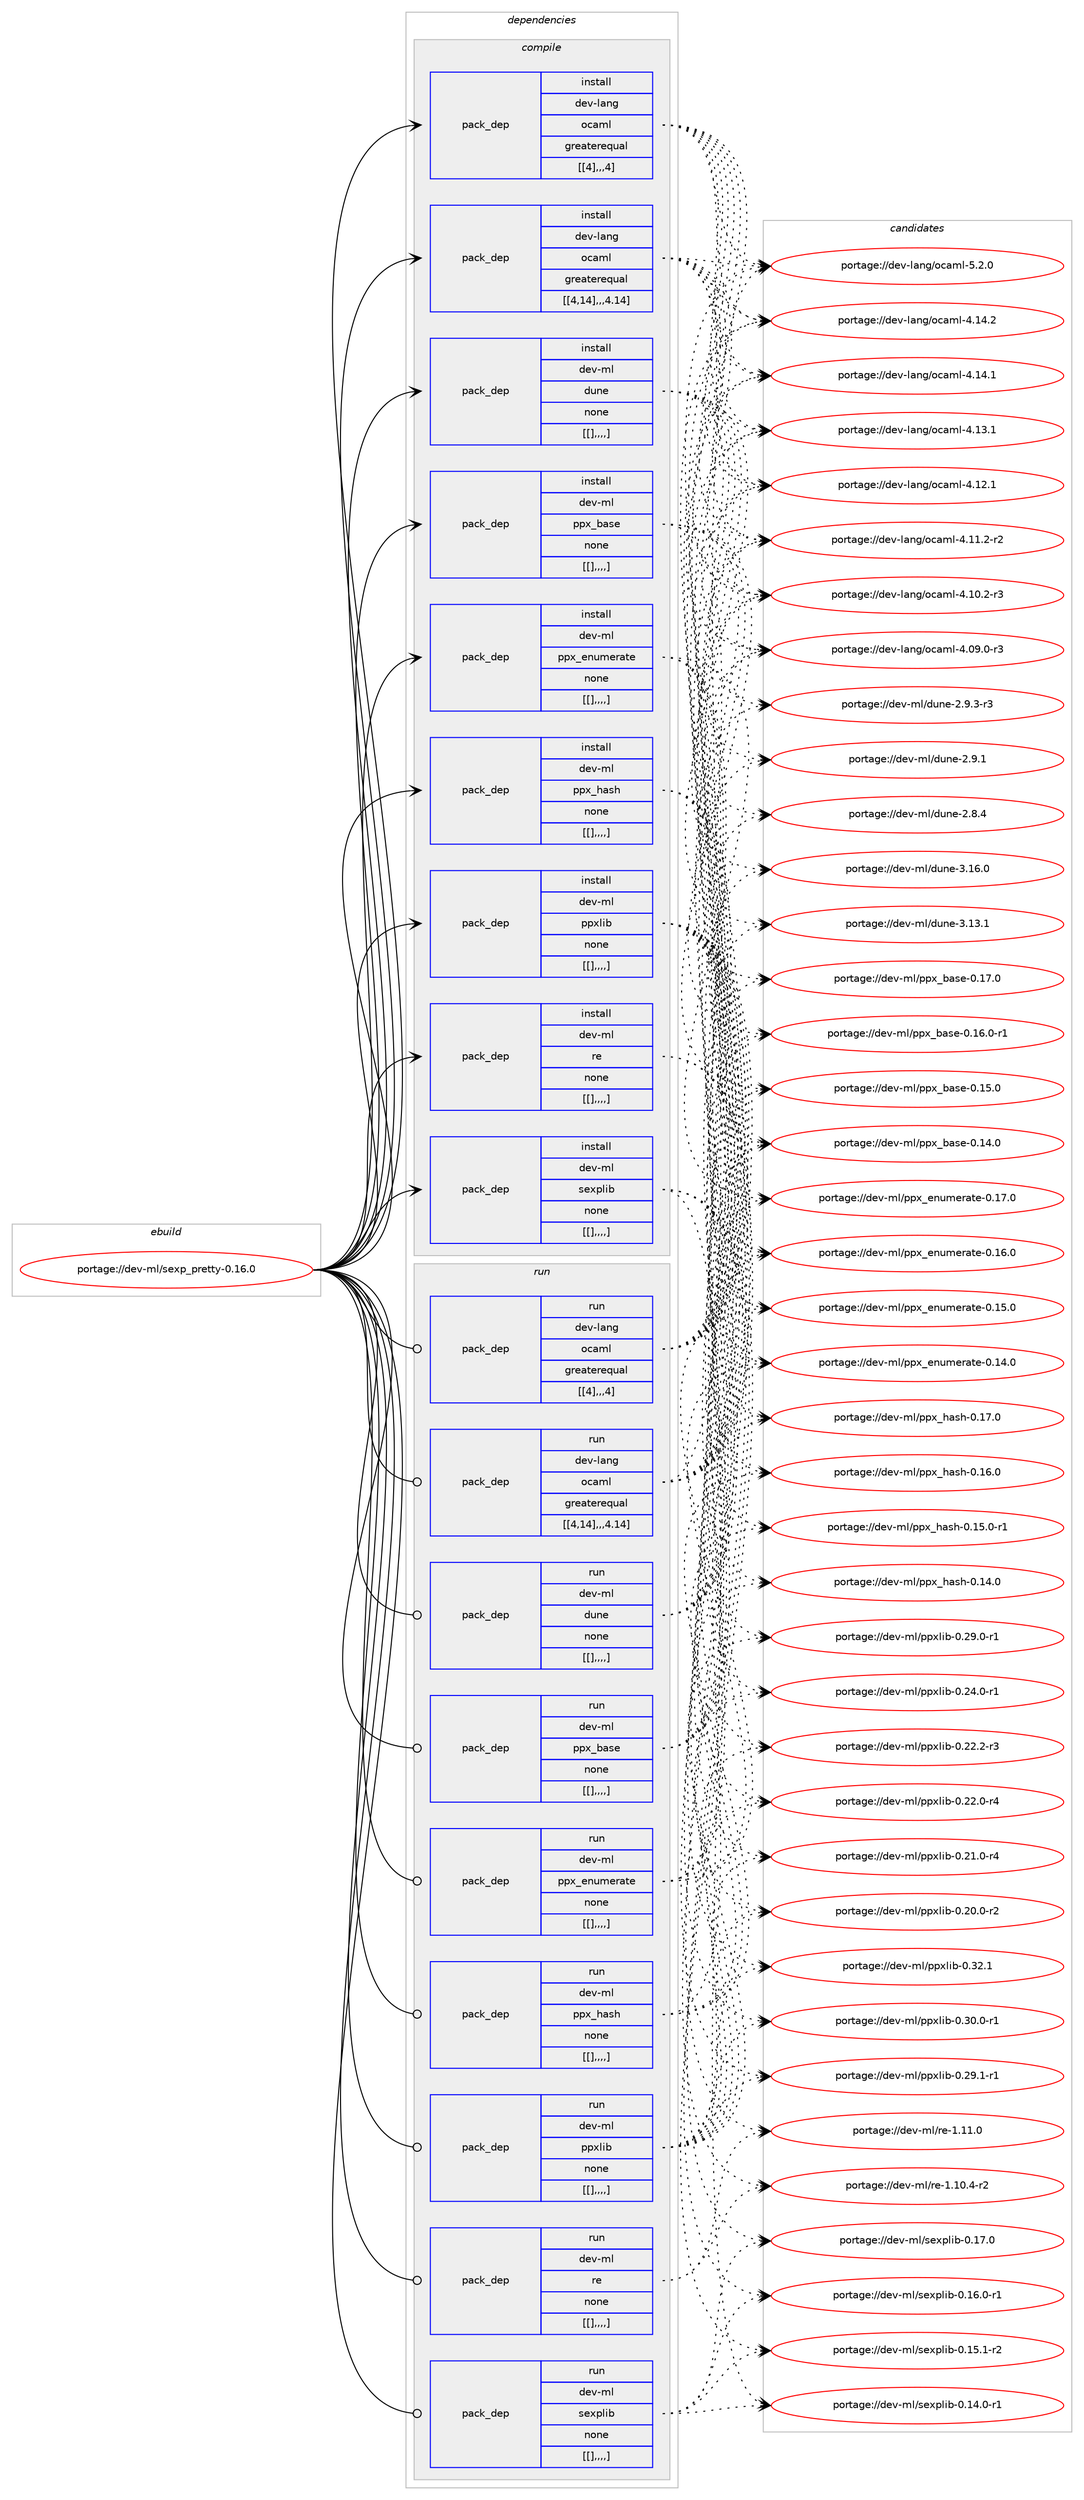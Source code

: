 digraph prolog {

# *************
# Graph options
# *************

newrank=true;
concentrate=true;
compound=true;
graph [rankdir=LR,fontname=Helvetica,fontsize=10,ranksep=1.5];#, ranksep=2.5, nodesep=0.2];
edge  [arrowhead=vee];
node  [fontname=Helvetica,fontsize=10];

# **********
# The ebuild
# **********

subgraph cluster_leftcol {
color=gray;
label=<<i>ebuild</i>>;
id [label="portage://dev-ml/sexp_pretty-0.16.0", color=red, width=4, href="../dev-ml/sexp_pretty-0.16.0.svg"];
}

# ****************
# The dependencies
# ****************

subgraph cluster_midcol {
color=gray;
label=<<i>dependencies</i>>;
subgraph cluster_compile {
fillcolor="#eeeeee";
style=filled;
label=<<i>compile</i>>;
subgraph pack94082 {
dependency125525 [label=<<TABLE BORDER="0" CELLBORDER="1" CELLSPACING="0" CELLPADDING="4" WIDTH="220"><TR><TD ROWSPAN="6" CELLPADDING="30">pack_dep</TD></TR><TR><TD WIDTH="110">install</TD></TR><TR><TD>dev-lang</TD></TR><TR><TD>ocaml</TD></TR><TR><TD>greaterequal</TD></TR><TR><TD>[[4],,,4]</TD></TR></TABLE>>, shape=none, color=blue];
}
id:e -> dependency125525:w [weight=20,style="solid",arrowhead="vee"];
subgraph pack94083 {
dependency125526 [label=<<TABLE BORDER="0" CELLBORDER="1" CELLSPACING="0" CELLPADDING="4" WIDTH="220"><TR><TD ROWSPAN="6" CELLPADDING="30">pack_dep</TD></TR><TR><TD WIDTH="110">install</TD></TR><TR><TD>dev-lang</TD></TR><TR><TD>ocaml</TD></TR><TR><TD>greaterequal</TD></TR><TR><TD>[[4,14],,,4.14]</TD></TR></TABLE>>, shape=none, color=blue];
}
id:e -> dependency125526:w [weight=20,style="solid",arrowhead="vee"];
subgraph pack94084 {
dependency125527 [label=<<TABLE BORDER="0" CELLBORDER="1" CELLSPACING="0" CELLPADDING="4" WIDTH="220"><TR><TD ROWSPAN="6" CELLPADDING="30">pack_dep</TD></TR><TR><TD WIDTH="110">install</TD></TR><TR><TD>dev-ml</TD></TR><TR><TD>dune</TD></TR><TR><TD>none</TD></TR><TR><TD>[[],,,,]</TD></TR></TABLE>>, shape=none, color=blue];
}
id:e -> dependency125527:w [weight=20,style="solid",arrowhead="vee"];
subgraph pack94085 {
dependency125528 [label=<<TABLE BORDER="0" CELLBORDER="1" CELLSPACING="0" CELLPADDING="4" WIDTH="220"><TR><TD ROWSPAN="6" CELLPADDING="30">pack_dep</TD></TR><TR><TD WIDTH="110">install</TD></TR><TR><TD>dev-ml</TD></TR><TR><TD>ppx_base</TD></TR><TR><TD>none</TD></TR><TR><TD>[[],,,,]</TD></TR></TABLE>>, shape=none, color=blue];
}
id:e -> dependency125528:w [weight=20,style="solid",arrowhead="vee"];
subgraph pack94086 {
dependency125529 [label=<<TABLE BORDER="0" CELLBORDER="1" CELLSPACING="0" CELLPADDING="4" WIDTH="220"><TR><TD ROWSPAN="6" CELLPADDING="30">pack_dep</TD></TR><TR><TD WIDTH="110">install</TD></TR><TR><TD>dev-ml</TD></TR><TR><TD>ppx_enumerate</TD></TR><TR><TD>none</TD></TR><TR><TD>[[],,,,]</TD></TR></TABLE>>, shape=none, color=blue];
}
id:e -> dependency125529:w [weight=20,style="solid",arrowhead="vee"];
subgraph pack94087 {
dependency125530 [label=<<TABLE BORDER="0" CELLBORDER="1" CELLSPACING="0" CELLPADDING="4" WIDTH="220"><TR><TD ROWSPAN="6" CELLPADDING="30">pack_dep</TD></TR><TR><TD WIDTH="110">install</TD></TR><TR><TD>dev-ml</TD></TR><TR><TD>ppx_hash</TD></TR><TR><TD>none</TD></TR><TR><TD>[[],,,,]</TD></TR></TABLE>>, shape=none, color=blue];
}
id:e -> dependency125530:w [weight=20,style="solid",arrowhead="vee"];
subgraph pack94088 {
dependency125531 [label=<<TABLE BORDER="0" CELLBORDER="1" CELLSPACING="0" CELLPADDING="4" WIDTH="220"><TR><TD ROWSPAN="6" CELLPADDING="30">pack_dep</TD></TR><TR><TD WIDTH="110">install</TD></TR><TR><TD>dev-ml</TD></TR><TR><TD>ppxlib</TD></TR><TR><TD>none</TD></TR><TR><TD>[[],,,,]</TD></TR></TABLE>>, shape=none, color=blue];
}
id:e -> dependency125531:w [weight=20,style="solid",arrowhead="vee"];
subgraph pack94089 {
dependency125532 [label=<<TABLE BORDER="0" CELLBORDER="1" CELLSPACING="0" CELLPADDING="4" WIDTH="220"><TR><TD ROWSPAN="6" CELLPADDING="30">pack_dep</TD></TR><TR><TD WIDTH="110">install</TD></TR><TR><TD>dev-ml</TD></TR><TR><TD>re</TD></TR><TR><TD>none</TD></TR><TR><TD>[[],,,,]</TD></TR></TABLE>>, shape=none, color=blue];
}
id:e -> dependency125532:w [weight=20,style="solid",arrowhead="vee"];
subgraph pack94090 {
dependency125533 [label=<<TABLE BORDER="0" CELLBORDER="1" CELLSPACING="0" CELLPADDING="4" WIDTH="220"><TR><TD ROWSPAN="6" CELLPADDING="30">pack_dep</TD></TR><TR><TD WIDTH="110">install</TD></TR><TR><TD>dev-ml</TD></TR><TR><TD>sexplib</TD></TR><TR><TD>none</TD></TR><TR><TD>[[],,,,]</TD></TR></TABLE>>, shape=none, color=blue];
}
id:e -> dependency125533:w [weight=20,style="solid",arrowhead="vee"];
}
subgraph cluster_compileandrun {
fillcolor="#eeeeee";
style=filled;
label=<<i>compile and run</i>>;
}
subgraph cluster_run {
fillcolor="#eeeeee";
style=filled;
label=<<i>run</i>>;
subgraph pack94091 {
dependency125534 [label=<<TABLE BORDER="0" CELLBORDER="1" CELLSPACING="0" CELLPADDING="4" WIDTH="220"><TR><TD ROWSPAN="6" CELLPADDING="30">pack_dep</TD></TR><TR><TD WIDTH="110">run</TD></TR><TR><TD>dev-lang</TD></TR><TR><TD>ocaml</TD></TR><TR><TD>greaterequal</TD></TR><TR><TD>[[4],,,4]</TD></TR></TABLE>>, shape=none, color=blue];
}
id:e -> dependency125534:w [weight=20,style="solid",arrowhead="odot"];
subgraph pack94092 {
dependency125535 [label=<<TABLE BORDER="0" CELLBORDER="1" CELLSPACING="0" CELLPADDING="4" WIDTH="220"><TR><TD ROWSPAN="6" CELLPADDING="30">pack_dep</TD></TR><TR><TD WIDTH="110">run</TD></TR><TR><TD>dev-lang</TD></TR><TR><TD>ocaml</TD></TR><TR><TD>greaterequal</TD></TR><TR><TD>[[4,14],,,4.14]</TD></TR></TABLE>>, shape=none, color=blue];
}
id:e -> dependency125535:w [weight=20,style="solid",arrowhead="odot"];
subgraph pack94093 {
dependency125536 [label=<<TABLE BORDER="0" CELLBORDER="1" CELLSPACING="0" CELLPADDING="4" WIDTH="220"><TR><TD ROWSPAN="6" CELLPADDING="30">pack_dep</TD></TR><TR><TD WIDTH="110">run</TD></TR><TR><TD>dev-ml</TD></TR><TR><TD>dune</TD></TR><TR><TD>none</TD></TR><TR><TD>[[],,,,]</TD></TR></TABLE>>, shape=none, color=blue];
}
id:e -> dependency125536:w [weight=20,style="solid",arrowhead="odot"];
subgraph pack94094 {
dependency125537 [label=<<TABLE BORDER="0" CELLBORDER="1" CELLSPACING="0" CELLPADDING="4" WIDTH="220"><TR><TD ROWSPAN="6" CELLPADDING="30">pack_dep</TD></TR><TR><TD WIDTH="110">run</TD></TR><TR><TD>dev-ml</TD></TR><TR><TD>ppx_base</TD></TR><TR><TD>none</TD></TR><TR><TD>[[],,,,]</TD></TR></TABLE>>, shape=none, color=blue];
}
id:e -> dependency125537:w [weight=20,style="solid",arrowhead="odot"];
subgraph pack94095 {
dependency125538 [label=<<TABLE BORDER="0" CELLBORDER="1" CELLSPACING="0" CELLPADDING="4" WIDTH="220"><TR><TD ROWSPAN="6" CELLPADDING="30">pack_dep</TD></TR><TR><TD WIDTH="110">run</TD></TR><TR><TD>dev-ml</TD></TR><TR><TD>ppx_enumerate</TD></TR><TR><TD>none</TD></TR><TR><TD>[[],,,,]</TD></TR></TABLE>>, shape=none, color=blue];
}
id:e -> dependency125538:w [weight=20,style="solid",arrowhead="odot"];
subgraph pack94096 {
dependency125539 [label=<<TABLE BORDER="0" CELLBORDER="1" CELLSPACING="0" CELLPADDING="4" WIDTH="220"><TR><TD ROWSPAN="6" CELLPADDING="30">pack_dep</TD></TR><TR><TD WIDTH="110">run</TD></TR><TR><TD>dev-ml</TD></TR><TR><TD>ppx_hash</TD></TR><TR><TD>none</TD></TR><TR><TD>[[],,,,]</TD></TR></TABLE>>, shape=none, color=blue];
}
id:e -> dependency125539:w [weight=20,style="solid",arrowhead="odot"];
subgraph pack94097 {
dependency125540 [label=<<TABLE BORDER="0" CELLBORDER="1" CELLSPACING="0" CELLPADDING="4" WIDTH="220"><TR><TD ROWSPAN="6" CELLPADDING="30">pack_dep</TD></TR><TR><TD WIDTH="110">run</TD></TR><TR><TD>dev-ml</TD></TR><TR><TD>ppxlib</TD></TR><TR><TD>none</TD></TR><TR><TD>[[],,,,]</TD></TR></TABLE>>, shape=none, color=blue];
}
id:e -> dependency125540:w [weight=20,style="solid",arrowhead="odot"];
subgraph pack94098 {
dependency125541 [label=<<TABLE BORDER="0" CELLBORDER="1" CELLSPACING="0" CELLPADDING="4" WIDTH="220"><TR><TD ROWSPAN="6" CELLPADDING="30">pack_dep</TD></TR><TR><TD WIDTH="110">run</TD></TR><TR><TD>dev-ml</TD></TR><TR><TD>re</TD></TR><TR><TD>none</TD></TR><TR><TD>[[],,,,]</TD></TR></TABLE>>, shape=none, color=blue];
}
id:e -> dependency125541:w [weight=20,style="solid",arrowhead="odot"];
subgraph pack94099 {
dependency125542 [label=<<TABLE BORDER="0" CELLBORDER="1" CELLSPACING="0" CELLPADDING="4" WIDTH="220"><TR><TD ROWSPAN="6" CELLPADDING="30">pack_dep</TD></TR><TR><TD WIDTH="110">run</TD></TR><TR><TD>dev-ml</TD></TR><TR><TD>sexplib</TD></TR><TR><TD>none</TD></TR><TR><TD>[[],,,,]</TD></TR></TABLE>>, shape=none, color=blue];
}
id:e -> dependency125542:w [weight=20,style="solid",arrowhead="odot"];
}
}

# **************
# The candidates
# **************

subgraph cluster_choices {
rank=same;
color=gray;
label=<<i>candidates</i>>;

subgraph choice94082 {
color=black;
nodesep=1;
choice1001011184510897110103471119997109108455346504648 [label="portage://dev-lang/ocaml-5.2.0", color=red, width=4,href="../dev-lang/ocaml-5.2.0.svg"];
choice100101118451089711010347111999710910845524649524650 [label="portage://dev-lang/ocaml-4.14.2", color=red, width=4,href="../dev-lang/ocaml-4.14.2.svg"];
choice100101118451089711010347111999710910845524649524649 [label="portage://dev-lang/ocaml-4.14.1", color=red, width=4,href="../dev-lang/ocaml-4.14.1.svg"];
choice100101118451089711010347111999710910845524649514649 [label="portage://dev-lang/ocaml-4.13.1", color=red, width=4,href="../dev-lang/ocaml-4.13.1.svg"];
choice100101118451089711010347111999710910845524649504649 [label="portage://dev-lang/ocaml-4.12.1", color=red, width=4,href="../dev-lang/ocaml-4.12.1.svg"];
choice1001011184510897110103471119997109108455246494946504511450 [label="portage://dev-lang/ocaml-4.11.2-r2", color=red, width=4,href="../dev-lang/ocaml-4.11.2-r2.svg"];
choice1001011184510897110103471119997109108455246494846504511451 [label="portage://dev-lang/ocaml-4.10.2-r3", color=red, width=4,href="../dev-lang/ocaml-4.10.2-r3.svg"];
choice1001011184510897110103471119997109108455246485746484511451 [label="portage://dev-lang/ocaml-4.09.0-r3", color=red, width=4,href="../dev-lang/ocaml-4.09.0-r3.svg"];
dependency125525:e -> choice1001011184510897110103471119997109108455346504648:w [style=dotted,weight="100"];
dependency125525:e -> choice100101118451089711010347111999710910845524649524650:w [style=dotted,weight="100"];
dependency125525:e -> choice100101118451089711010347111999710910845524649524649:w [style=dotted,weight="100"];
dependency125525:e -> choice100101118451089711010347111999710910845524649514649:w [style=dotted,weight="100"];
dependency125525:e -> choice100101118451089711010347111999710910845524649504649:w [style=dotted,weight="100"];
dependency125525:e -> choice1001011184510897110103471119997109108455246494946504511450:w [style=dotted,weight="100"];
dependency125525:e -> choice1001011184510897110103471119997109108455246494846504511451:w [style=dotted,weight="100"];
dependency125525:e -> choice1001011184510897110103471119997109108455246485746484511451:w [style=dotted,weight="100"];
}
subgraph choice94083 {
color=black;
nodesep=1;
choice1001011184510897110103471119997109108455346504648 [label="portage://dev-lang/ocaml-5.2.0", color=red, width=4,href="../dev-lang/ocaml-5.2.0.svg"];
choice100101118451089711010347111999710910845524649524650 [label="portage://dev-lang/ocaml-4.14.2", color=red, width=4,href="../dev-lang/ocaml-4.14.2.svg"];
choice100101118451089711010347111999710910845524649524649 [label="portage://dev-lang/ocaml-4.14.1", color=red, width=4,href="../dev-lang/ocaml-4.14.1.svg"];
choice100101118451089711010347111999710910845524649514649 [label="portage://dev-lang/ocaml-4.13.1", color=red, width=4,href="../dev-lang/ocaml-4.13.1.svg"];
choice100101118451089711010347111999710910845524649504649 [label="portage://dev-lang/ocaml-4.12.1", color=red, width=4,href="../dev-lang/ocaml-4.12.1.svg"];
choice1001011184510897110103471119997109108455246494946504511450 [label="portage://dev-lang/ocaml-4.11.2-r2", color=red, width=4,href="../dev-lang/ocaml-4.11.2-r2.svg"];
choice1001011184510897110103471119997109108455246494846504511451 [label="portage://dev-lang/ocaml-4.10.2-r3", color=red, width=4,href="../dev-lang/ocaml-4.10.2-r3.svg"];
choice1001011184510897110103471119997109108455246485746484511451 [label="portage://dev-lang/ocaml-4.09.0-r3", color=red, width=4,href="../dev-lang/ocaml-4.09.0-r3.svg"];
dependency125526:e -> choice1001011184510897110103471119997109108455346504648:w [style=dotted,weight="100"];
dependency125526:e -> choice100101118451089711010347111999710910845524649524650:w [style=dotted,weight="100"];
dependency125526:e -> choice100101118451089711010347111999710910845524649524649:w [style=dotted,weight="100"];
dependency125526:e -> choice100101118451089711010347111999710910845524649514649:w [style=dotted,weight="100"];
dependency125526:e -> choice100101118451089711010347111999710910845524649504649:w [style=dotted,weight="100"];
dependency125526:e -> choice1001011184510897110103471119997109108455246494946504511450:w [style=dotted,weight="100"];
dependency125526:e -> choice1001011184510897110103471119997109108455246494846504511451:w [style=dotted,weight="100"];
dependency125526:e -> choice1001011184510897110103471119997109108455246485746484511451:w [style=dotted,weight="100"];
}
subgraph choice94084 {
color=black;
nodesep=1;
choice100101118451091084710011711010145514649544648 [label="portage://dev-ml/dune-3.16.0", color=red, width=4,href="../dev-ml/dune-3.16.0.svg"];
choice100101118451091084710011711010145514649514649 [label="portage://dev-ml/dune-3.13.1", color=red, width=4,href="../dev-ml/dune-3.13.1.svg"];
choice10010111845109108471001171101014550465746514511451 [label="portage://dev-ml/dune-2.9.3-r3", color=red, width=4,href="../dev-ml/dune-2.9.3-r3.svg"];
choice1001011184510910847100117110101455046574649 [label="portage://dev-ml/dune-2.9.1", color=red, width=4,href="../dev-ml/dune-2.9.1.svg"];
choice1001011184510910847100117110101455046564652 [label="portage://dev-ml/dune-2.8.4", color=red, width=4,href="../dev-ml/dune-2.8.4.svg"];
dependency125527:e -> choice100101118451091084710011711010145514649544648:w [style=dotted,weight="100"];
dependency125527:e -> choice100101118451091084710011711010145514649514649:w [style=dotted,weight="100"];
dependency125527:e -> choice10010111845109108471001171101014550465746514511451:w [style=dotted,weight="100"];
dependency125527:e -> choice1001011184510910847100117110101455046574649:w [style=dotted,weight="100"];
dependency125527:e -> choice1001011184510910847100117110101455046564652:w [style=dotted,weight="100"];
}
subgraph choice94085 {
color=black;
nodesep=1;
choice100101118451091084711211212095989711510145484649554648 [label="portage://dev-ml/ppx_base-0.17.0", color=red, width=4,href="../dev-ml/ppx_base-0.17.0.svg"];
choice1001011184510910847112112120959897115101454846495446484511449 [label="portage://dev-ml/ppx_base-0.16.0-r1", color=red, width=4,href="../dev-ml/ppx_base-0.16.0-r1.svg"];
choice100101118451091084711211212095989711510145484649534648 [label="portage://dev-ml/ppx_base-0.15.0", color=red, width=4,href="../dev-ml/ppx_base-0.15.0.svg"];
choice100101118451091084711211212095989711510145484649524648 [label="portage://dev-ml/ppx_base-0.14.0", color=red, width=4,href="../dev-ml/ppx_base-0.14.0.svg"];
dependency125528:e -> choice100101118451091084711211212095989711510145484649554648:w [style=dotted,weight="100"];
dependency125528:e -> choice1001011184510910847112112120959897115101454846495446484511449:w [style=dotted,weight="100"];
dependency125528:e -> choice100101118451091084711211212095989711510145484649534648:w [style=dotted,weight="100"];
dependency125528:e -> choice100101118451091084711211212095989711510145484649524648:w [style=dotted,weight="100"];
}
subgraph choice94086 {
color=black;
nodesep=1;
choice1001011184510910847112112120951011101171091011149711610145484649554648 [label="portage://dev-ml/ppx_enumerate-0.17.0", color=red, width=4,href="../dev-ml/ppx_enumerate-0.17.0.svg"];
choice1001011184510910847112112120951011101171091011149711610145484649544648 [label="portage://dev-ml/ppx_enumerate-0.16.0", color=red, width=4,href="../dev-ml/ppx_enumerate-0.16.0.svg"];
choice1001011184510910847112112120951011101171091011149711610145484649534648 [label="portage://dev-ml/ppx_enumerate-0.15.0", color=red, width=4,href="../dev-ml/ppx_enumerate-0.15.0.svg"];
choice1001011184510910847112112120951011101171091011149711610145484649524648 [label="portage://dev-ml/ppx_enumerate-0.14.0", color=red, width=4,href="../dev-ml/ppx_enumerate-0.14.0.svg"];
dependency125529:e -> choice1001011184510910847112112120951011101171091011149711610145484649554648:w [style=dotted,weight="100"];
dependency125529:e -> choice1001011184510910847112112120951011101171091011149711610145484649544648:w [style=dotted,weight="100"];
dependency125529:e -> choice1001011184510910847112112120951011101171091011149711610145484649534648:w [style=dotted,weight="100"];
dependency125529:e -> choice1001011184510910847112112120951011101171091011149711610145484649524648:w [style=dotted,weight="100"];
}
subgraph choice94087 {
color=black;
nodesep=1;
choice1001011184510910847112112120951049711510445484649554648 [label="portage://dev-ml/ppx_hash-0.17.0", color=red, width=4,href="../dev-ml/ppx_hash-0.17.0.svg"];
choice1001011184510910847112112120951049711510445484649544648 [label="portage://dev-ml/ppx_hash-0.16.0", color=red, width=4,href="../dev-ml/ppx_hash-0.16.0.svg"];
choice10010111845109108471121121209510497115104454846495346484511449 [label="portage://dev-ml/ppx_hash-0.15.0-r1", color=red, width=4,href="../dev-ml/ppx_hash-0.15.0-r1.svg"];
choice1001011184510910847112112120951049711510445484649524648 [label="portage://dev-ml/ppx_hash-0.14.0", color=red, width=4,href="../dev-ml/ppx_hash-0.14.0.svg"];
dependency125530:e -> choice1001011184510910847112112120951049711510445484649554648:w [style=dotted,weight="100"];
dependency125530:e -> choice1001011184510910847112112120951049711510445484649544648:w [style=dotted,weight="100"];
dependency125530:e -> choice10010111845109108471121121209510497115104454846495346484511449:w [style=dotted,weight="100"];
dependency125530:e -> choice1001011184510910847112112120951049711510445484649524648:w [style=dotted,weight="100"];
}
subgraph choice94088 {
color=black;
nodesep=1;
choice10010111845109108471121121201081059845484651504649 [label="portage://dev-ml/ppxlib-0.32.1", color=red, width=4,href="../dev-ml/ppxlib-0.32.1.svg"];
choice100101118451091084711211212010810598454846514846484511449 [label="portage://dev-ml/ppxlib-0.30.0-r1", color=red, width=4,href="../dev-ml/ppxlib-0.30.0-r1.svg"];
choice100101118451091084711211212010810598454846505746494511449 [label="portage://dev-ml/ppxlib-0.29.1-r1", color=red, width=4,href="../dev-ml/ppxlib-0.29.1-r1.svg"];
choice100101118451091084711211212010810598454846505746484511449 [label="portage://dev-ml/ppxlib-0.29.0-r1", color=red, width=4,href="../dev-ml/ppxlib-0.29.0-r1.svg"];
choice100101118451091084711211212010810598454846505246484511449 [label="portage://dev-ml/ppxlib-0.24.0-r1", color=red, width=4,href="../dev-ml/ppxlib-0.24.0-r1.svg"];
choice100101118451091084711211212010810598454846505046504511451 [label="portage://dev-ml/ppxlib-0.22.2-r3", color=red, width=4,href="../dev-ml/ppxlib-0.22.2-r3.svg"];
choice100101118451091084711211212010810598454846505046484511452 [label="portage://dev-ml/ppxlib-0.22.0-r4", color=red, width=4,href="../dev-ml/ppxlib-0.22.0-r4.svg"];
choice100101118451091084711211212010810598454846504946484511452 [label="portage://dev-ml/ppxlib-0.21.0-r4", color=red, width=4,href="../dev-ml/ppxlib-0.21.0-r4.svg"];
choice100101118451091084711211212010810598454846504846484511450 [label="portage://dev-ml/ppxlib-0.20.0-r2", color=red, width=4,href="../dev-ml/ppxlib-0.20.0-r2.svg"];
dependency125531:e -> choice10010111845109108471121121201081059845484651504649:w [style=dotted,weight="100"];
dependency125531:e -> choice100101118451091084711211212010810598454846514846484511449:w [style=dotted,weight="100"];
dependency125531:e -> choice100101118451091084711211212010810598454846505746494511449:w [style=dotted,weight="100"];
dependency125531:e -> choice100101118451091084711211212010810598454846505746484511449:w [style=dotted,weight="100"];
dependency125531:e -> choice100101118451091084711211212010810598454846505246484511449:w [style=dotted,weight="100"];
dependency125531:e -> choice100101118451091084711211212010810598454846505046504511451:w [style=dotted,weight="100"];
dependency125531:e -> choice100101118451091084711211212010810598454846505046484511452:w [style=dotted,weight="100"];
dependency125531:e -> choice100101118451091084711211212010810598454846504946484511452:w [style=dotted,weight="100"];
dependency125531:e -> choice100101118451091084711211212010810598454846504846484511450:w [style=dotted,weight="100"];
}
subgraph choice94089 {
color=black;
nodesep=1;
choice100101118451091084711410145494649494648 [label="portage://dev-ml/re-1.11.0", color=red, width=4,href="../dev-ml/re-1.11.0.svg"];
choice1001011184510910847114101454946494846524511450 [label="portage://dev-ml/re-1.10.4-r2", color=red, width=4,href="../dev-ml/re-1.10.4-r2.svg"];
dependency125532:e -> choice100101118451091084711410145494649494648:w [style=dotted,weight="100"];
dependency125532:e -> choice1001011184510910847114101454946494846524511450:w [style=dotted,weight="100"];
}
subgraph choice94090 {
color=black;
nodesep=1;
choice10010111845109108471151011201121081059845484649554648 [label="portage://dev-ml/sexplib-0.17.0", color=red, width=4,href="../dev-ml/sexplib-0.17.0.svg"];
choice100101118451091084711510112011210810598454846495446484511449 [label="portage://dev-ml/sexplib-0.16.0-r1", color=red, width=4,href="../dev-ml/sexplib-0.16.0-r1.svg"];
choice100101118451091084711510112011210810598454846495346494511450 [label="portage://dev-ml/sexplib-0.15.1-r2", color=red, width=4,href="../dev-ml/sexplib-0.15.1-r2.svg"];
choice100101118451091084711510112011210810598454846495246484511449 [label="portage://dev-ml/sexplib-0.14.0-r1", color=red, width=4,href="../dev-ml/sexplib-0.14.0-r1.svg"];
dependency125533:e -> choice10010111845109108471151011201121081059845484649554648:w [style=dotted,weight="100"];
dependency125533:e -> choice100101118451091084711510112011210810598454846495446484511449:w [style=dotted,weight="100"];
dependency125533:e -> choice100101118451091084711510112011210810598454846495346494511450:w [style=dotted,weight="100"];
dependency125533:e -> choice100101118451091084711510112011210810598454846495246484511449:w [style=dotted,weight="100"];
}
subgraph choice94091 {
color=black;
nodesep=1;
choice1001011184510897110103471119997109108455346504648 [label="portage://dev-lang/ocaml-5.2.0", color=red, width=4,href="../dev-lang/ocaml-5.2.0.svg"];
choice100101118451089711010347111999710910845524649524650 [label="portage://dev-lang/ocaml-4.14.2", color=red, width=4,href="../dev-lang/ocaml-4.14.2.svg"];
choice100101118451089711010347111999710910845524649524649 [label="portage://dev-lang/ocaml-4.14.1", color=red, width=4,href="../dev-lang/ocaml-4.14.1.svg"];
choice100101118451089711010347111999710910845524649514649 [label="portage://dev-lang/ocaml-4.13.1", color=red, width=4,href="../dev-lang/ocaml-4.13.1.svg"];
choice100101118451089711010347111999710910845524649504649 [label="portage://dev-lang/ocaml-4.12.1", color=red, width=4,href="../dev-lang/ocaml-4.12.1.svg"];
choice1001011184510897110103471119997109108455246494946504511450 [label="portage://dev-lang/ocaml-4.11.2-r2", color=red, width=4,href="../dev-lang/ocaml-4.11.2-r2.svg"];
choice1001011184510897110103471119997109108455246494846504511451 [label="portage://dev-lang/ocaml-4.10.2-r3", color=red, width=4,href="../dev-lang/ocaml-4.10.2-r3.svg"];
choice1001011184510897110103471119997109108455246485746484511451 [label="portage://dev-lang/ocaml-4.09.0-r3", color=red, width=4,href="../dev-lang/ocaml-4.09.0-r3.svg"];
dependency125534:e -> choice1001011184510897110103471119997109108455346504648:w [style=dotted,weight="100"];
dependency125534:e -> choice100101118451089711010347111999710910845524649524650:w [style=dotted,weight="100"];
dependency125534:e -> choice100101118451089711010347111999710910845524649524649:w [style=dotted,weight="100"];
dependency125534:e -> choice100101118451089711010347111999710910845524649514649:w [style=dotted,weight="100"];
dependency125534:e -> choice100101118451089711010347111999710910845524649504649:w [style=dotted,weight="100"];
dependency125534:e -> choice1001011184510897110103471119997109108455246494946504511450:w [style=dotted,weight="100"];
dependency125534:e -> choice1001011184510897110103471119997109108455246494846504511451:w [style=dotted,weight="100"];
dependency125534:e -> choice1001011184510897110103471119997109108455246485746484511451:w [style=dotted,weight="100"];
}
subgraph choice94092 {
color=black;
nodesep=1;
choice1001011184510897110103471119997109108455346504648 [label="portage://dev-lang/ocaml-5.2.0", color=red, width=4,href="../dev-lang/ocaml-5.2.0.svg"];
choice100101118451089711010347111999710910845524649524650 [label="portage://dev-lang/ocaml-4.14.2", color=red, width=4,href="../dev-lang/ocaml-4.14.2.svg"];
choice100101118451089711010347111999710910845524649524649 [label="portage://dev-lang/ocaml-4.14.1", color=red, width=4,href="../dev-lang/ocaml-4.14.1.svg"];
choice100101118451089711010347111999710910845524649514649 [label="portage://dev-lang/ocaml-4.13.1", color=red, width=4,href="../dev-lang/ocaml-4.13.1.svg"];
choice100101118451089711010347111999710910845524649504649 [label="portage://dev-lang/ocaml-4.12.1", color=red, width=4,href="../dev-lang/ocaml-4.12.1.svg"];
choice1001011184510897110103471119997109108455246494946504511450 [label="portage://dev-lang/ocaml-4.11.2-r2", color=red, width=4,href="../dev-lang/ocaml-4.11.2-r2.svg"];
choice1001011184510897110103471119997109108455246494846504511451 [label="portage://dev-lang/ocaml-4.10.2-r3", color=red, width=4,href="../dev-lang/ocaml-4.10.2-r3.svg"];
choice1001011184510897110103471119997109108455246485746484511451 [label="portage://dev-lang/ocaml-4.09.0-r3", color=red, width=4,href="../dev-lang/ocaml-4.09.0-r3.svg"];
dependency125535:e -> choice1001011184510897110103471119997109108455346504648:w [style=dotted,weight="100"];
dependency125535:e -> choice100101118451089711010347111999710910845524649524650:w [style=dotted,weight="100"];
dependency125535:e -> choice100101118451089711010347111999710910845524649524649:w [style=dotted,weight="100"];
dependency125535:e -> choice100101118451089711010347111999710910845524649514649:w [style=dotted,weight="100"];
dependency125535:e -> choice100101118451089711010347111999710910845524649504649:w [style=dotted,weight="100"];
dependency125535:e -> choice1001011184510897110103471119997109108455246494946504511450:w [style=dotted,weight="100"];
dependency125535:e -> choice1001011184510897110103471119997109108455246494846504511451:w [style=dotted,weight="100"];
dependency125535:e -> choice1001011184510897110103471119997109108455246485746484511451:w [style=dotted,weight="100"];
}
subgraph choice94093 {
color=black;
nodesep=1;
choice100101118451091084710011711010145514649544648 [label="portage://dev-ml/dune-3.16.0", color=red, width=4,href="../dev-ml/dune-3.16.0.svg"];
choice100101118451091084710011711010145514649514649 [label="portage://dev-ml/dune-3.13.1", color=red, width=4,href="../dev-ml/dune-3.13.1.svg"];
choice10010111845109108471001171101014550465746514511451 [label="portage://dev-ml/dune-2.9.3-r3", color=red, width=4,href="../dev-ml/dune-2.9.3-r3.svg"];
choice1001011184510910847100117110101455046574649 [label="portage://dev-ml/dune-2.9.1", color=red, width=4,href="../dev-ml/dune-2.9.1.svg"];
choice1001011184510910847100117110101455046564652 [label="portage://dev-ml/dune-2.8.4", color=red, width=4,href="../dev-ml/dune-2.8.4.svg"];
dependency125536:e -> choice100101118451091084710011711010145514649544648:w [style=dotted,weight="100"];
dependency125536:e -> choice100101118451091084710011711010145514649514649:w [style=dotted,weight="100"];
dependency125536:e -> choice10010111845109108471001171101014550465746514511451:w [style=dotted,weight="100"];
dependency125536:e -> choice1001011184510910847100117110101455046574649:w [style=dotted,weight="100"];
dependency125536:e -> choice1001011184510910847100117110101455046564652:w [style=dotted,weight="100"];
}
subgraph choice94094 {
color=black;
nodesep=1;
choice100101118451091084711211212095989711510145484649554648 [label="portage://dev-ml/ppx_base-0.17.0", color=red, width=4,href="../dev-ml/ppx_base-0.17.0.svg"];
choice1001011184510910847112112120959897115101454846495446484511449 [label="portage://dev-ml/ppx_base-0.16.0-r1", color=red, width=4,href="../dev-ml/ppx_base-0.16.0-r1.svg"];
choice100101118451091084711211212095989711510145484649534648 [label="portage://dev-ml/ppx_base-0.15.0", color=red, width=4,href="../dev-ml/ppx_base-0.15.0.svg"];
choice100101118451091084711211212095989711510145484649524648 [label="portage://dev-ml/ppx_base-0.14.0", color=red, width=4,href="../dev-ml/ppx_base-0.14.0.svg"];
dependency125537:e -> choice100101118451091084711211212095989711510145484649554648:w [style=dotted,weight="100"];
dependency125537:e -> choice1001011184510910847112112120959897115101454846495446484511449:w [style=dotted,weight="100"];
dependency125537:e -> choice100101118451091084711211212095989711510145484649534648:w [style=dotted,weight="100"];
dependency125537:e -> choice100101118451091084711211212095989711510145484649524648:w [style=dotted,weight="100"];
}
subgraph choice94095 {
color=black;
nodesep=1;
choice1001011184510910847112112120951011101171091011149711610145484649554648 [label="portage://dev-ml/ppx_enumerate-0.17.0", color=red, width=4,href="../dev-ml/ppx_enumerate-0.17.0.svg"];
choice1001011184510910847112112120951011101171091011149711610145484649544648 [label="portage://dev-ml/ppx_enumerate-0.16.0", color=red, width=4,href="../dev-ml/ppx_enumerate-0.16.0.svg"];
choice1001011184510910847112112120951011101171091011149711610145484649534648 [label="portage://dev-ml/ppx_enumerate-0.15.0", color=red, width=4,href="../dev-ml/ppx_enumerate-0.15.0.svg"];
choice1001011184510910847112112120951011101171091011149711610145484649524648 [label="portage://dev-ml/ppx_enumerate-0.14.0", color=red, width=4,href="../dev-ml/ppx_enumerate-0.14.0.svg"];
dependency125538:e -> choice1001011184510910847112112120951011101171091011149711610145484649554648:w [style=dotted,weight="100"];
dependency125538:e -> choice1001011184510910847112112120951011101171091011149711610145484649544648:w [style=dotted,weight="100"];
dependency125538:e -> choice1001011184510910847112112120951011101171091011149711610145484649534648:w [style=dotted,weight="100"];
dependency125538:e -> choice1001011184510910847112112120951011101171091011149711610145484649524648:w [style=dotted,weight="100"];
}
subgraph choice94096 {
color=black;
nodesep=1;
choice1001011184510910847112112120951049711510445484649554648 [label="portage://dev-ml/ppx_hash-0.17.0", color=red, width=4,href="../dev-ml/ppx_hash-0.17.0.svg"];
choice1001011184510910847112112120951049711510445484649544648 [label="portage://dev-ml/ppx_hash-0.16.0", color=red, width=4,href="../dev-ml/ppx_hash-0.16.0.svg"];
choice10010111845109108471121121209510497115104454846495346484511449 [label="portage://dev-ml/ppx_hash-0.15.0-r1", color=red, width=4,href="../dev-ml/ppx_hash-0.15.0-r1.svg"];
choice1001011184510910847112112120951049711510445484649524648 [label="portage://dev-ml/ppx_hash-0.14.0", color=red, width=4,href="../dev-ml/ppx_hash-0.14.0.svg"];
dependency125539:e -> choice1001011184510910847112112120951049711510445484649554648:w [style=dotted,weight="100"];
dependency125539:e -> choice1001011184510910847112112120951049711510445484649544648:w [style=dotted,weight="100"];
dependency125539:e -> choice10010111845109108471121121209510497115104454846495346484511449:w [style=dotted,weight="100"];
dependency125539:e -> choice1001011184510910847112112120951049711510445484649524648:w [style=dotted,weight="100"];
}
subgraph choice94097 {
color=black;
nodesep=1;
choice10010111845109108471121121201081059845484651504649 [label="portage://dev-ml/ppxlib-0.32.1", color=red, width=4,href="../dev-ml/ppxlib-0.32.1.svg"];
choice100101118451091084711211212010810598454846514846484511449 [label="portage://dev-ml/ppxlib-0.30.0-r1", color=red, width=4,href="../dev-ml/ppxlib-0.30.0-r1.svg"];
choice100101118451091084711211212010810598454846505746494511449 [label="portage://dev-ml/ppxlib-0.29.1-r1", color=red, width=4,href="../dev-ml/ppxlib-0.29.1-r1.svg"];
choice100101118451091084711211212010810598454846505746484511449 [label="portage://dev-ml/ppxlib-0.29.0-r1", color=red, width=4,href="../dev-ml/ppxlib-0.29.0-r1.svg"];
choice100101118451091084711211212010810598454846505246484511449 [label="portage://dev-ml/ppxlib-0.24.0-r1", color=red, width=4,href="../dev-ml/ppxlib-0.24.0-r1.svg"];
choice100101118451091084711211212010810598454846505046504511451 [label="portage://dev-ml/ppxlib-0.22.2-r3", color=red, width=4,href="../dev-ml/ppxlib-0.22.2-r3.svg"];
choice100101118451091084711211212010810598454846505046484511452 [label="portage://dev-ml/ppxlib-0.22.0-r4", color=red, width=4,href="../dev-ml/ppxlib-0.22.0-r4.svg"];
choice100101118451091084711211212010810598454846504946484511452 [label="portage://dev-ml/ppxlib-0.21.0-r4", color=red, width=4,href="../dev-ml/ppxlib-0.21.0-r4.svg"];
choice100101118451091084711211212010810598454846504846484511450 [label="portage://dev-ml/ppxlib-0.20.0-r2", color=red, width=4,href="../dev-ml/ppxlib-0.20.0-r2.svg"];
dependency125540:e -> choice10010111845109108471121121201081059845484651504649:w [style=dotted,weight="100"];
dependency125540:e -> choice100101118451091084711211212010810598454846514846484511449:w [style=dotted,weight="100"];
dependency125540:e -> choice100101118451091084711211212010810598454846505746494511449:w [style=dotted,weight="100"];
dependency125540:e -> choice100101118451091084711211212010810598454846505746484511449:w [style=dotted,weight="100"];
dependency125540:e -> choice100101118451091084711211212010810598454846505246484511449:w [style=dotted,weight="100"];
dependency125540:e -> choice100101118451091084711211212010810598454846505046504511451:w [style=dotted,weight="100"];
dependency125540:e -> choice100101118451091084711211212010810598454846505046484511452:w [style=dotted,weight="100"];
dependency125540:e -> choice100101118451091084711211212010810598454846504946484511452:w [style=dotted,weight="100"];
dependency125540:e -> choice100101118451091084711211212010810598454846504846484511450:w [style=dotted,weight="100"];
}
subgraph choice94098 {
color=black;
nodesep=1;
choice100101118451091084711410145494649494648 [label="portage://dev-ml/re-1.11.0", color=red, width=4,href="../dev-ml/re-1.11.0.svg"];
choice1001011184510910847114101454946494846524511450 [label="portage://dev-ml/re-1.10.4-r2", color=red, width=4,href="../dev-ml/re-1.10.4-r2.svg"];
dependency125541:e -> choice100101118451091084711410145494649494648:w [style=dotted,weight="100"];
dependency125541:e -> choice1001011184510910847114101454946494846524511450:w [style=dotted,weight="100"];
}
subgraph choice94099 {
color=black;
nodesep=1;
choice10010111845109108471151011201121081059845484649554648 [label="portage://dev-ml/sexplib-0.17.0", color=red, width=4,href="../dev-ml/sexplib-0.17.0.svg"];
choice100101118451091084711510112011210810598454846495446484511449 [label="portage://dev-ml/sexplib-0.16.0-r1", color=red, width=4,href="../dev-ml/sexplib-0.16.0-r1.svg"];
choice100101118451091084711510112011210810598454846495346494511450 [label="portage://dev-ml/sexplib-0.15.1-r2", color=red, width=4,href="../dev-ml/sexplib-0.15.1-r2.svg"];
choice100101118451091084711510112011210810598454846495246484511449 [label="portage://dev-ml/sexplib-0.14.0-r1", color=red, width=4,href="../dev-ml/sexplib-0.14.0-r1.svg"];
dependency125542:e -> choice10010111845109108471151011201121081059845484649554648:w [style=dotted,weight="100"];
dependency125542:e -> choice100101118451091084711510112011210810598454846495446484511449:w [style=dotted,weight="100"];
dependency125542:e -> choice100101118451091084711510112011210810598454846495346494511450:w [style=dotted,weight="100"];
dependency125542:e -> choice100101118451091084711510112011210810598454846495246484511449:w [style=dotted,weight="100"];
}
}

}

